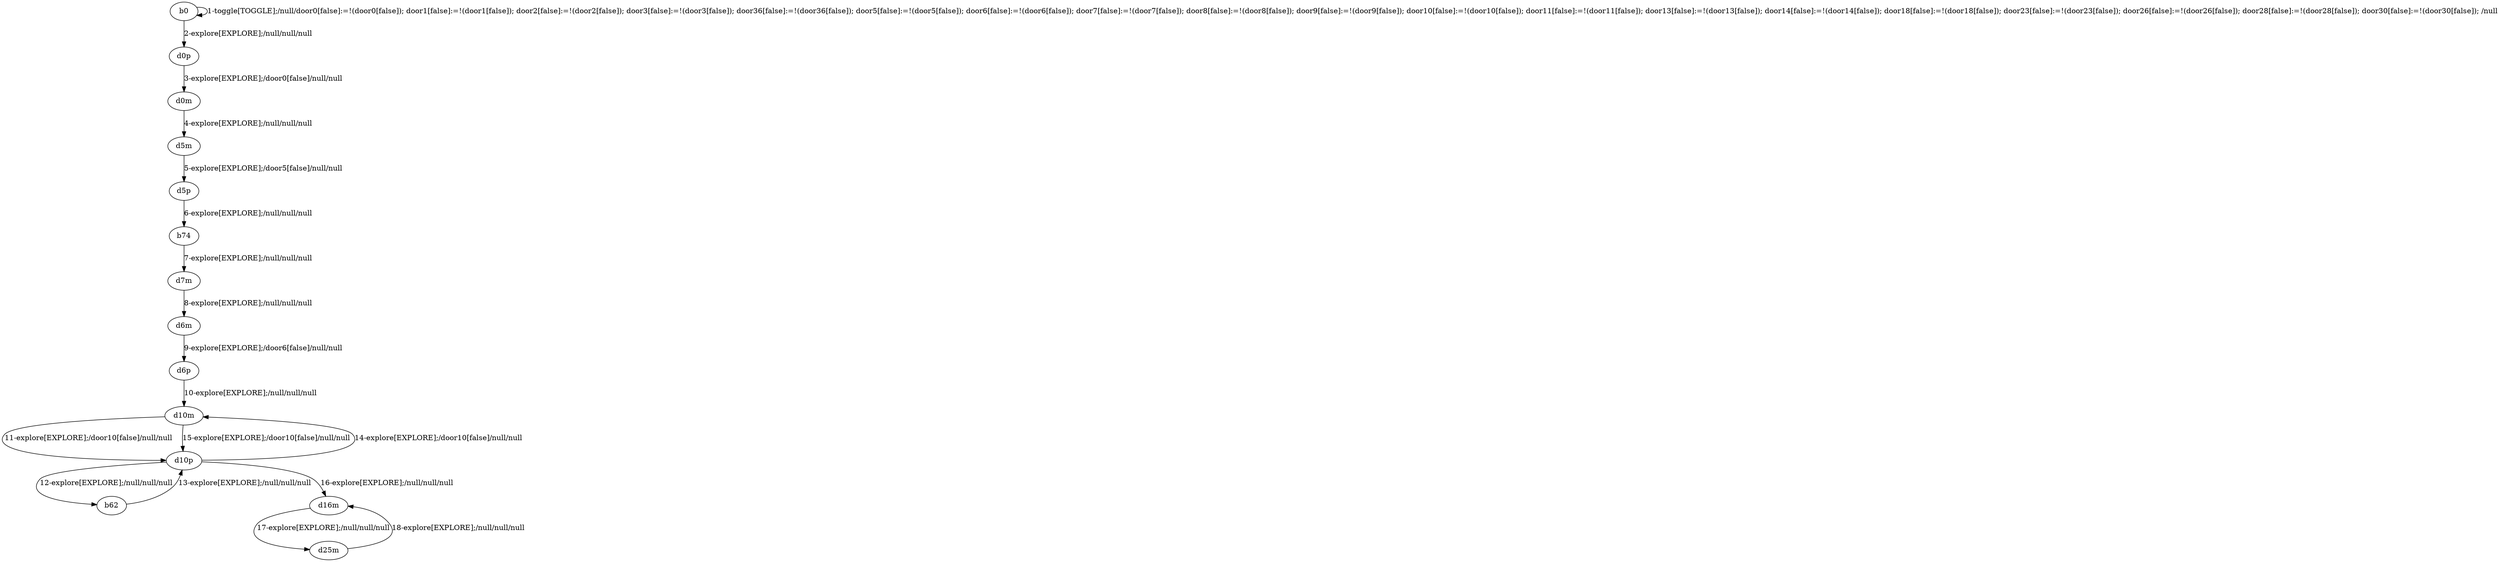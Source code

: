 # Total number of goals covered by this test: 2
# d10p --> d10m
# b62 --> d10p

digraph g {
"b0" -> "b0" [label = "1-toggle[TOGGLE];/null/door0[false]:=!(door0[false]); door1[false]:=!(door1[false]); door2[false]:=!(door2[false]); door3[false]:=!(door3[false]); door36[false]:=!(door36[false]); door5[false]:=!(door5[false]); door6[false]:=!(door6[false]); door7[false]:=!(door7[false]); door8[false]:=!(door8[false]); door9[false]:=!(door9[false]); door10[false]:=!(door10[false]); door11[false]:=!(door11[false]); door13[false]:=!(door13[false]); door14[false]:=!(door14[false]); door18[false]:=!(door18[false]); door23[false]:=!(door23[false]); door26[false]:=!(door26[false]); door28[false]:=!(door28[false]); door30[false]:=!(door30[false]); /null"];
"b0" -> "d0p" [label = "2-explore[EXPLORE];/null/null/null"];
"d0p" -> "d0m" [label = "3-explore[EXPLORE];/door0[false]/null/null"];
"d0m" -> "d5m" [label = "4-explore[EXPLORE];/null/null/null"];
"d5m" -> "d5p" [label = "5-explore[EXPLORE];/door5[false]/null/null"];
"d5p" -> "b74" [label = "6-explore[EXPLORE];/null/null/null"];
"b74" -> "d7m" [label = "7-explore[EXPLORE];/null/null/null"];
"d7m" -> "d6m" [label = "8-explore[EXPLORE];/null/null/null"];
"d6m" -> "d6p" [label = "9-explore[EXPLORE];/door6[false]/null/null"];
"d6p" -> "d10m" [label = "10-explore[EXPLORE];/null/null/null"];
"d10m" -> "d10p" [label = "11-explore[EXPLORE];/door10[false]/null/null"];
"d10p" -> "b62" [label = "12-explore[EXPLORE];/null/null/null"];
"b62" -> "d10p" [label = "13-explore[EXPLORE];/null/null/null"];
"d10p" -> "d10m" [label = "14-explore[EXPLORE];/door10[false]/null/null"];
"d10m" -> "d10p" [label = "15-explore[EXPLORE];/door10[false]/null/null"];
"d10p" -> "d16m" [label = "16-explore[EXPLORE];/null/null/null"];
"d16m" -> "d25m" [label = "17-explore[EXPLORE];/null/null/null"];
"d25m" -> "d16m" [label = "18-explore[EXPLORE];/null/null/null"];
}